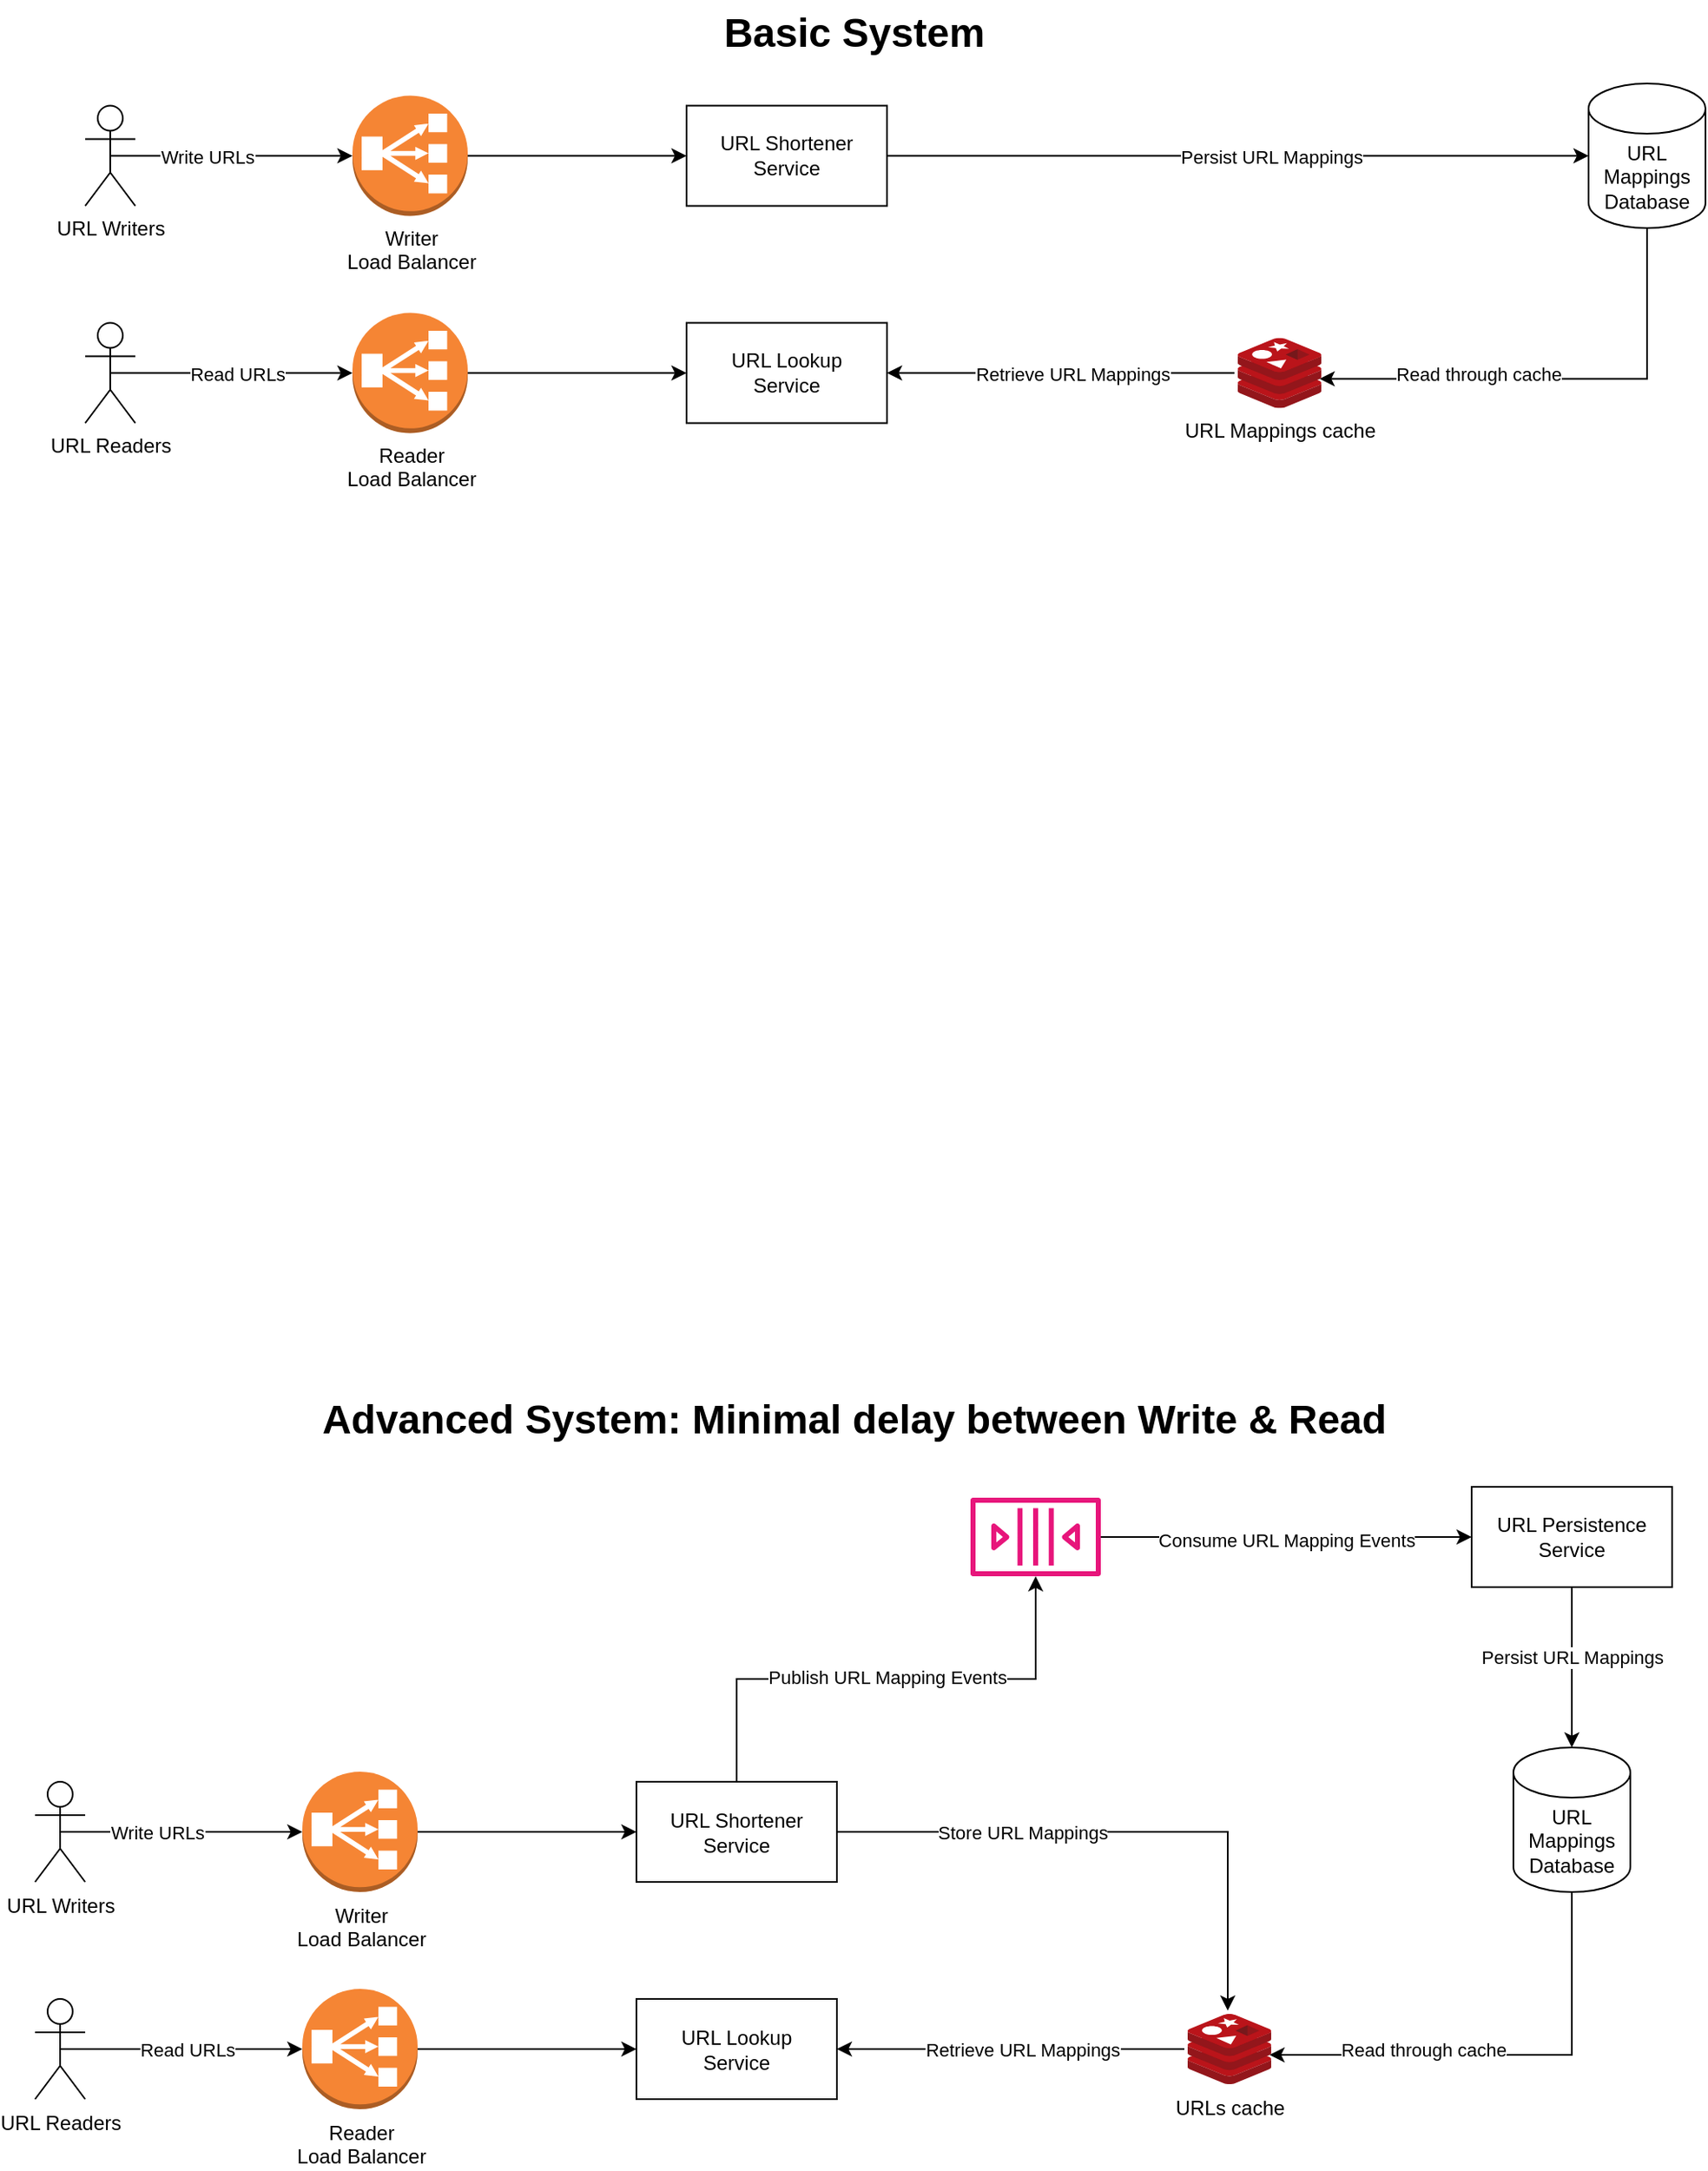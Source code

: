 <mxfile version="24.5.3" type="device">
  <diagram name="Page-1" id="4sWuHp5oDR5q-7b0Z_6x">
    <mxGraphModel dx="1459" dy="2015" grid="1" gridSize="10" guides="1" tooltips="1" connect="1" arrows="1" fold="1" page="1" pageScale="1" pageWidth="1169" pageHeight="827" math="0" shadow="0">
      <root>
        <mxCell id="0" />
        <mxCell id="1" parent="0" />
        <mxCell id="2AAXojwh1SjkcVaj7ZBX-6" style="edgeStyle=orthogonalEdgeStyle;rounded=0;orthogonalLoop=1;jettySize=auto;html=1;exitX=0.5;exitY=0.5;exitDx=0;exitDy=0;exitPerimeter=0;entryX=0;entryY=0.5;entryDx=0;entryDy=0;entryPerimeter=0;" parent="1" source="2AAXojwh1SjkcVaj7ZBX-1" target="2AAXojwh1SjkcVaj7ZBX-28" edge="1">
          <mxGeometry relative="1" as="geometry" />
        </mxCell>
        <mxCell id="2AAXojwh1SjkcVaj7ZBX-7" value="Write URLs" style="edgeLabel;html=1;align=center;verticalAlign=middle;resizable=0;points=[];" parent="2AAXojwh1SjkcVaj7ZBX-6" vertex="1" connectable="0">
          <mxGeometry x="0.559" y="4" relative="1" as="geometry">
            <mxPoint x="-55" y="4" as="offset" />
          </mxGeometry>
        </mxCell>
        <mxCell id="2AAXojwh1SjkcVaj7ZBX-1" value="URL Writers" style="shape=umlActor;verticalLabelPosition=bottom;verticalAlign=top;html=1;outlineConnect=0;" parent="1" vertex="1">
          <mxGeometry x="95" y="276.5" width="30" height="60" as="geometry" />
        </mxCell>
        <mxCell id="2AAXojwh1SjkcVaj7ZBX-8" style="edgeStyle=orthogonalEdgeStyle;rounded=0;orthogonalLoop=1;jettySize=auto;html=1;exitX=0.5;exitY=0.5;exitDx=0;exitDy=0;exitPerimeter=0;entryX=0;entryY=0.5;entryDx=0;entryDy=0;entryPerimeter=0;" parent="1" source="2AAXojwh1SjkcVaj7ZBX-2" target="2AAXojwh1SjkcVaj7ZBX-29" edge="1">
          <mxGeometry relative="1" as="geometry" />
        </mxCell>
        <mxCell id="2AAXojwh1SjkcVaj7ZBX-9" value="Read URLs" style="edgeLabel;html=1;align=center;verticalAlign=middle;resizable=0;points=[];" parent="2AAXojwh1SjkcVaj7ZBX-8" vertex="1" connectable="0">
          <mxGeometry x="0.452" y="-2" relative="1" as="geometry">
            <mxPoint x="-30" y="-2" as="offset" />
          </mxGeometry>
        </mxCell>
        <mxCell id="2AAXojwh1SjkcVaj7ZBX-2" value="URL Readers" style="shape=umlActor;verticalLabelPosition=bottom;verticalAlign=top;html=1;outlineConnect=0;" parent="1" vertex="1">
          <mxGeometry x="95" y="406.5" width="30" height="60" as="geometry" />
        </mxCell>
        <mxCell id="2AAXojwh1SjkcVaj7ZBX-13" style="edgeStyle=orthogonalEdgeStyle;rounded=0;orthogonalLoop=1;jettySize=auto;html=1;exitX=-0.04;exitY=0.5;exitDx=0;exitDy=0;exitPerimeter=0;entryX=1;entryY=0.5;entryDx=0;entryDy=0;" parent="1" source="2AAXojwh1SjkcVaj7ZBX-16" target="2AAXojwh1SjkcVaj7ZBX-12" edge="1">
          <mxGeometry relative="1" as="geometry" />
        </mxCell>
        <mxCell id="2AAXojwh1SjkcVaj7ZBX-14" value="Retrieve URL Mappings" style="edgeLabel;html=1;align=center;verticalAlign=middle;resizable=0;points=[];" parent="2AAXojwh1SjkcVaj7ZBX-13" vertex="1" connectable="0">
          <mxGeometry x="-0.188" y="-4" relative="1" as="geometry">
            <mxPoint x="-13" y="4" as="offset" />
          </mxGeometry>
        </mxCell>
        <mxCell id="2AAXojwh1SjkcVaj7ZBX-19" style="edgeStyle=orthogonalEdgeStyle;rounded=0;orthogonalLoop=1;jettySize=auto;html=1;exitX=0.5;exitY=1;exitDx=0;exitDy=0;exitPerimeter=0;entryX=0.98;entryY=0.583;entryDx=0;entryDy=0;entryPerimeter=0;" parent="1" source="2AAXojwh1SjkcVaj7ZBX-3" target="2AAXojwh1SjkcVaj7ZBX-16" edge="1">
          <mxGeometry relative="1" as="geometry" />
        </mxCell>
        <mxCell id="2AAXojwh1SjkcVaj7ZBX-32" value="Read through cache" style="edgeLabel;html=1;align=center;verticalAlign=middle;resizable=0;points=[];" parent="2AAXojwh1SjkcVaj7ZBX-19" vertex="1" connectable="0">
          <mxGeometry x="0.21" y="-3" relative="1" as="geometry">
            <mxPoint x="-18" as="offset" />
          </mxGeometry>
        </mxCell>
        <mxCell id="2AAXojwh1SjkcVaj7ZBX-3" value="URL Mappings Database" style="shape=cylinder3;whiteSpace=wrap;html=1;boundedLbl=1;backgroundOutline=1;size=15;" parent="1" vertex="1">
          <mxGeometry x="980" y="256" width="70" height="86.5" as="geometry" />
        </mxCell>
        <mxCell id="2AAXojwh1SjkcVaj7ZBX-4" value="URL Shortener&lt;br&gt;Service" style="rounded=0;whiteSpace=wrap;html=1;" parent="1" vertex="1">
          <mxGeometry x="455" y="276.5" width="120" height="60" as="geometry" />
        </mxCell>
        <mxCell id="2AAXojwh1SjkcVaj7ZBX-10" style="edgeStyle=orthogonalEdgeStyle;rounded=0;orthogonalLoop=1;jettySize=auto;html=1;entryX=0.48;entryY=-0.048;entryDx=0;entryDy=0;entryPerimeter=0;" parent="1" source="2AAXojwh1SjkcVaj7ZBX-4" target="2AAXojwh1SjkcVaj7ZBX-16" edge="1">
          <mxGeometry relative="1" as="geometry" />
        </mxCell>
        <mxCell id="2AAXojwh1SjkcVaj7ZBX-11" value="Store URL Mappings" style="edgeLabel;html=1;align=center;verticalAlign=middle;resizable=0;points=[];" parent="2AAXojwh1SjkcVaj7ZBX-10" vertex="1" connectable="0">
          <mxGeometry x="-0.323" y="2" relative="1" as="geometry">
            <mxPoint x="-5" y="2" as="offset" />
          </mxGeometry>
        </mxCell>
        <mxCell id="2AAXojwh1SjkcVaj7ZBX-12" value="URL Lookup&lt;br&gt;Service" style="rounded=0;whiteSpace=wrap;html=1;" parent="1" vertex="1">
          <mxGeometry x="455" y="406.5" width="120" height="60" as="geometry" />
        </mxCell>
        <mxCell id="2AAXojwh1SjkcVaj7ZBX-16" value="URLs cache" style="image;sketch=0;aspect=fixed;html=1;points=[];align=center;fontSize=12;image=img/lib/mscae/Cache_Redis_Product.svg;" parent="1" vertex="1">
          <mxGeometry x="785" y="415.5" width="50" height="42" as="geometry" />
        </mxCell>
        <mxCell id="2AAXojwh1SjkcVaj7ZBX-24" style="edgeStyle=orthogonalEdgeStyle;rounded=0;orthogonalLoop=1;jettySize=auto;html=1;entryX=0;entryY=0.5;entryDx=0;entryDy=0;" parent="1" source="2AAXojwh1SjkcVaj7ZBX-21" target="2AAXojwh1SjkcVaj7ZBX-23" edge="1">
          <mxGeometry relative="1" as="geometry" />
        </mxCell>
        <mxCell id="2AAXojwh1SjkcVaj7ZBX-27" value="Consume URL Mapping Events" style="edgeLabel;html=1;align=center;verticalAlign=middle;resizable=0;points=[];" parent="2AAXojwh1SjkcVaj7ZBX-24" vertex="1" connectable="0">
          <mxGeometry y="-1" relative="1" as="geometry">
            <mxPoint y="1" as="offset" />
          </mxGeometry>
        </mxCell>
        <mxCell id="2AAXojwh1SjkcVaj7ZBX-21" value="" style="sketch=0;outlineConnect=0;fontColor=#232F3E;gradientColor=none;fillColor=#E7157B;strokeColor=none;dashed=0;verticalLabelPosition=bottom;verticalAlign=top;align=center;html=1;fontSize=12;fontStyle=0;aspect=fixed;pointerEvents=1;shape=mxgraph.aws4.queue;" parent="1" vertex="1">
          <mxGeometry x="655" y="106.5" width="78" height="47" as="geometry" />
        </mxCell>
        <mxCell id="2AAXojwh1SjkcVaj7ZBX-23" value="URL Persistence&lt;br&gt;Service" style="rounded=0;whiteSpace=wrap;html=1;" parent="1" vertex="1">
          <mxGeometry x="955" y="100" width="120" height="60" as="geometry" />
        </mxCell>
        <mxCell id="2AAXojwh1SjkcVaj7ZBX-25" style="edgeStyle=orthogonalEdgeStyle;rounded=0;orthogonalLoop=1;jettySize=auto;html=1;entryX=0.5;entryY=0;entryDx=0;entryDy=0;entryPerimeter=0;" parent="1" source="2AAXojwh1SjkcVaj7ZBX-23" target="2AAXojwh1SjkcVaj7ZBX-3" edge="1">
          <mxGeometry relative="1" as="geometry" />
        </mxCell>
        <mxCell id="2AAXojwh1SjkcVaj7ZBX-26" value="Persist URL Mappings" style="edgeLabel;html=1;align=center;verticalAlign=middle;resizable=0;points=[];" parent="2AAXojwh1SjkcVaj7ZBX-25" vertex="1" connectable="0">
          <mxGeometry x="-0.144" relative="1" as="geometry">
            <mxPoint y="1" as="offset" />
          </mxGeometry>
        </mxCell>
        <mxCell id="2AAXojwh1SjkcVaj7ZBX-30" style="edgeStyle=orthogonalEdgeStyle;rounded=0;orthogonalLoop=1;jettySize=auto;html=1;entryX=0;entryY=0.5;entryDx=0;entryDy=0;" parent="1" source="2AAXojwh1SjkcVaj7ZBX-28" target="2AAXojwh1SjkcVaj7ZBX-4" edge="1">
          <mxGeometry relative="1" as="geometry" />
        </mxCell>
        <mxCell id="2AAXojwh1SjkcVaj7ZBX-28" value="Writer&lt;br&gt;Load Balancer" style="outlineConnect=0;dashed=0;verticalLabelPosition=bottom;verticalAlign=top;align=center;html=1;shape=mxgraph.aws3.classic_load_balancer;fillColor=#F58534;gradientColor=none;" parent="1" vertex="1">
          <mxGeometry x="255" y="270.5" width="69" height="72" as="geometry" />
        </mxCell>
        <mxCell id="2AAXojwh1SjkcVaj7ZBX-31" style="edgeStyle=orthogonalEdgeStyle;rounded=0;orthogonalLoop=1;jettySize=auto;html=1;" parent="1" source="2AAXojwh1SjkcVaj7ZBX-29" target="2AAXojwh1SjkcVaj7ZBX-12" edge="1">
          <mxGeometry relative="1" as="geometry" />
        </mxCell>
        <mxCell id="2AAXojwh1SjkcVaj7ZBX-29" value="Reader&lt;br&gt;Load Balancer" style="outlineConnect=0;dashed=0;verticalLabelPosition=bottom;verticalAlign=top;align=center;html=1;shape=mxgraph.aws3.classic_load_balancer;fillColor=#F58534;gradientColor=none;" parent="1" vertex="1">
          <mxGeometry x="255" y="400.5" width="69" height="72" as="geometry" />
        </mxCell>
        <mxCell id="2AAXojwh1SjkcVaj7ZBX-20" style="edgeStyle=orthogonalEdgeStyle;rounded=0;orthogonalLoop=1;jettySize=auto;html=1;exitX=0.5;exitY=0;exitDx=0;exitDy=0;" parent="1" source="2AAXojwh1SjkcVaj7ZBX-4" target="2AAXojwh1SjkcVaj7ZBX-21" edge="1">
          <mxGeometry relative="1" as="geometry">
            <mxPoint x="615" y="146.5" as="targetPoint" />
          </mxGeometry>
        </mxCell>
        <mxCell id="2AAXojwh1SjkcVaj7ZBX-22" value="Publish URL Mapping Events" style="edgeLabel;html=1;align=center;verticalAlign=middle;resizable=0;points=[];" parent="2AAXojwh1SjkcVaj7ZBX-20" vertex="1" connectable="0">
          <mxGeometry x="0.002" y="2" relative="1" as="geometry">
            <mxPoint y="1" as="offset" />
          </mxGeometry>
        </mxCell>
        <mxCell id="kN3vMtClR8MI26UtZ1kq-6" style="edgeStyle=orthogonalEdgeStyle;rounded=0;orthogonalLoop=1;jettySize=auto;html=1;exitX=0.5;exitY=0.5;exitDx=0;exitDy=0;exitPerimeter=0;entryX=0;entryY=0.5;entryDx=0;entryDy=0;entryPerimeter=0;" edge="1" parent="1" source="kN3vMtClR8MI26UtZ1kq-8" target="kN3vMtClR8MI26UtZ1kq-29">
          <mxGeometry relative="1" as="geometry" />
        </mxCell>
        <mxCell id="kN3vMtClR8MI26UtZ1kq-7" value="Write URLs" style="edgeLabel;html=1;align=center;verticalAlign=middle;resizable=0;points=[];" vertex="1" connectable="0" parent="kN3vMtClR8MI26UtZ1kq-6">
          <mxGeometry x="0.559" y="4" relative="1" as="geometry">
            <mxPoint x="-55" y="4" as="offset" />
          </mxGeometry>
        </mxCell>
        <mxCell id="kN3vMtClR8MI26UtZ1kq-8" value="URL Writers" style="shape=umlActor;verticalLabelPosition=bottom;verticalAlign=top;html=1;outlineConnect=0;" vertex="1" parent="1">
          <mxGeometry x="125" y="-726.75" width="30" height="60" as="geometry" />
        </mxCell>
        <mxCell id="kN3vMtClR8MI26UtZ1kq-9" style="edgeStyle=orthogonalEdgeStyle;rounded=0;orthogonalLoop=1;jettySize=auto;html=1;exitX=0.5;exitY=0.5;exitDx=0;exitDy=0;exitPerimeter=0;entryX=0;entryY=0.5;entryDx=0;entryDy=0;entryPerimeter=0;" edge="1" parent="1" source="kN3vMtClR8MI26UtZ1kq-11" target="kN3vMtClR8MI26UtZ1kq-32">
          <mxGeometry relative="1" as="geometry" />
        </mxCell>
        <mxCell id="kN3vMtClR8MI26UtZ1kq-10" value="Read URLs" style="edgeLabel;html=1;align=center;verticalAlign=middle;resizable=0;points=[];" vertex="1" connectable="0" parent="kN3vMtClR8MI26UtZ1kq-9">
          <mxGeometry x="0.452" y="-2" relative="1" as="geometry">
            <mxPoint x="-30" y="-2" as="offset" />
          </mxGeometry>
        </mxCell>
        <mxCell id="kN3vMtClR8MI26UtZ1kq-11" value="URL Readers" style="shape=umlActor;verticalLabelPosition=bottom;verticalAlign=top;html=1;outlineConnect=0;" vertex="1" parent="1">
          <mxGeometry x="125" y="-596.75" width="30" height="60" as="geometry" />
        </mxCell>
        <mxCell id="kN3vMtClR8MI26UtZ1kq-12" style="edgeStyle=orthogonalEdgeStyle;rounded=0;orthogonalLoop=1;jettySize=auto;html=1;exitX=-0.04;exitY=0.5;exitDx=0;exitDy=0;exitPerimeter=0;entryX=1;entryY=0.5;entryDx=0;entryDy=0;" edge="1" parent="1" source="kN3vMtClR8MI26UtZ1kq-21" target="kN3vMtClR8MI26UtZ1kq-20">
          <mxGeometry relative="1" as="geometry" />
        </mxCell>
        <mxCell id="kN3vMtClR8MI26UtZ1kq-13" value="Retrieve URL Mappings" style="edgeLabel;html=1;align=center;verticalAlign=middle;resizable=0;points=[];" vertex="1" connectable="0" parent="kN3vMtClR8MI26UtZ1kq-12">
          <mxGeometry x="-0.188" y="-4" relative="1" as="geometry">
            <mxPoint x="-13" y="4" as="offset" />
          </mxGeometry>
        </mxCell>
        <mxCell id="kN3vMtClR8MI26UtZ1kq-14" style="edgeStyle=orthogonalEdgeStyle;rounded=0;orthogonalLoop=1;jettySize=auto;html=1;exitX=0.5;exitY=1;exitDx=0;exitDy=0;exitPerimeter=0;entryX=0.98;entryY=0.583;entryDx=0;entryDy=0;entryPerimeter=0;" edge="1" parent="1" source="kN3vMtClR8MI26UtZ1kq-16" target="kN3vMtClR8MI26UtZ1kq-21">
          <mxGeometry relative="1" as="geometry" />
        </mxCell>
        <mxCell id="kN3vMtClR8MI26UtZ1kq-15" value="Read through cache" style="edgeLabel;html=1;align=center;verticalAlign=middle;resizable=0;points=[];" vertex="1" connectable="0" parent="kN3vMtClR8MI26UtZ1kq-14">
          <mxGeometry x="0.21" y="-3" relative="1" as="geometry">
            <mxPoint x="-18" as="offset" />
          </mxGeometry>
        </mxCell>
        <mxCell id="kN3vMtClR8MI26UtZ1kq-16" value="URL Mappings Database" style="shape=cylinder3;whiteSpace=wrap;html=1;boundedLbl=1;backgroundOutline=1;size=15;" vertex="1" parent="1">
          <mxGeometry x="1025" y="-740" width="70" height="86.5" as="geometry" />
        </mxCell>
        <mxCell id="kN3vMtClR8MI26UtZ1kq-37" style="edgeStyle=orthogonalEdgeStyle;rounded=0;orthogonalLoop=1;jettySize=auto;html=1;" edge="1" parent="1" source="kN3vMtClR8MI26UtZ1kq-17" target="kN3vMtClR8MI26UtZ1kq-16">
          <mxGeometry relative="1" as="geometry" />
        </mxCell>
        <mxCell id="kN3vMtClR8MI26UtZ1kq-38" value="Persist URL Mappings" style="edgeLabel;html=1;align=center;verticalAlign=middle;resizable=0;points=[];" vertex="1" connectable="0" parent="kN3vMtClR8MI26UtZ1kq-37">
          <mxGeometry x="-0.062" y="-2" relative="1" as="geometry">
            <mxPoint x="33" y="-2" as="offset" />
          </mxGeometry>
        </mxCell>
        <mxCell id="kN3vMtClR8MI26UtZ1kq-17" value="URL Shortener&lt;br&gt;Service" style="rounded=0;whiteSpace=wrap;html=1;" vertex="1" parent="1">
          <mxGeometry x="485" y="-726.75" width="120" height="60" as="geometry" />
        </mxCell>
        <mxCell id="kN3vMtClR8MI26UtZ1kq-20" value="URL Lookup&lt;br&gt;Service" style="rounded=0;whiteSpace=wrap;html=1;" vertex="1" parent="1">
          <mxGeometry x="485" y="-596.75" width="120" height="60" as="geometry" />
        </mxCell>
        <mxCell id="kN3vMtClR8MI26UtZ1kq-21" value="URL Mappings cache" style="image;sketch=0;aspect=fixed;html=1;points=[];align=center;fontSize=12;image=img/lib/mscae/Cache_Redis_Product.svg;" vertex="1" parent="1">
          <mxGeometry x="815" y="-587.75" width="50" height="42" as="geometry" />
        </mxCell>
        <mxCell id="kN3vMtClR8MI26UtZ1kq-28" style="edgeStyle=orthogonalEdgeStyle;rounded=0;orthogonalLoop=1;jettySize=auto;html=1;entryX=0;entryY=0.5;entryDx=0;entryDy=0;" edge="1" parent="1" source="kN3vMtClR8MI26UtZ1kq-29" target="kN3vMtClR8MI26UtZ1kq-17">
          <mxGeometry relative="1" as="geometry" />
        </mxCell>
        <mxCell id="kN3vMtClR8MI26UtZ1kq-29" value="Writer&lt;br&gt;Load Balancer" style="outlineConnect=0;dashed=0;verticalLabelPosition=bottom;verticalAlign=top;align=center;html=1;shape=mxgraph.aws3.classic_load_balancer;fillColor=#F58534;gradientColor=none;" vertex="1" parent="1">
          <mxGeometry x="285" y="-732.75" width="69" height="72" as="geometry" />
        </mxCell>
        <mxCell id="kN3vMtClR8MI26UtZ1kq-30" style="edgeStyle=orthogonalEdgeStyle;rounded=0;orthogonalLoop=1;jettySize=auto;html=1;" edge="1" parent="1" source="kN3vMtClR8MI26UtZ1kq-32" target="kN3vMtClR8MI26UtZ1kq-20">
          <mxGeometry relative="1" as="geometry" />
        </mxCell>
        <mxCell id="kN3vMtClR8MI26UtZ1kq-32" value="Reader&lt;br&gt;Load Balancer" style="outlineConnect=0;dashed=0;verticalLabelPosition=bottom;verticalAlign=top;align=center;html=1;shape=mxgraph.aws3.classic_load_balancer;fillColor=#F58534;gradientColor=none;" vertex="1" parent="1">
          <mxGeometry x="285" y="-602.75" width="69" height="72" as="geometry" />
        </mxCell>
        <mxCell id="kN3vMtClR8MI26UtZ1kq-35" value="Basic System" style="text;strokeColor=none;fillColor=none;html=1;fontSize=24;fontStyle=1;verticalAlign=middle;align=center;" vertex="1" parent="1">
          <mxGeometry x="535" y="-790" width="100" height="40" as="geometry" />
        </mxCell>
        <mxCell id="kN3vMtClR8MI26UtZ1kq-39" value="Advanced System: Minimal delay between Write &amp;amp; Read" style="text;strokeColor=none;fillColor=none;html=1;fontSize=24;fontStyle=1;verticalAlign=middle;align=center;" vertex="1" parent="1">
          <mxGeometry x="535" y="40" width="100" height="40" as="geometry" />
        </mxCell>
      </root>
    </mxGraphModel>
  </diagram>
</mxfile>
